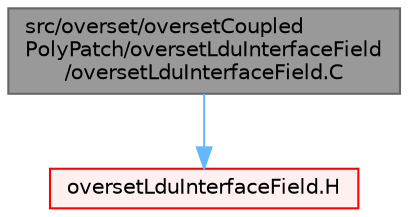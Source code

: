 digraph "src/overset/oversetCoupledPolyPatch/oversetLduInterfaceField/oversetLduInterfaceField.C"
{
 // LATEX_PDF_SIZE
  bgcolor="transparent";
  edge [fontname=Helvetica,fontsize=10,labelfontname=Helvetica,labelfontsize=10];
  node [fontname=Helvetica,fontsize=10,shape=box,height=0.2,width=0.4];
  Node1 [id="Node000001",label="src/overset/oversetCoupled\lPolyPatch/oversetLduInterfaceField\l/oversetLduInterfaceField.C",height=0.2,width=0.4,color="gray40", fillcolor="grey60", style="filled", fontcolor="black",tooltip=" "];
  Node1 -> Node2 [id="edge1_Node000001_Node000002",color="steelblue1",style="solid",tooltip=" "];
  Node2 [id="Node000002",label="oversetLduInterfaceField.H",height=0.2,width=0.4,color="red", fillcolor="#FFF0F0", style="filled",URL="$oversetLduInterfaceField_8H.html",tooltip=" "];
}
